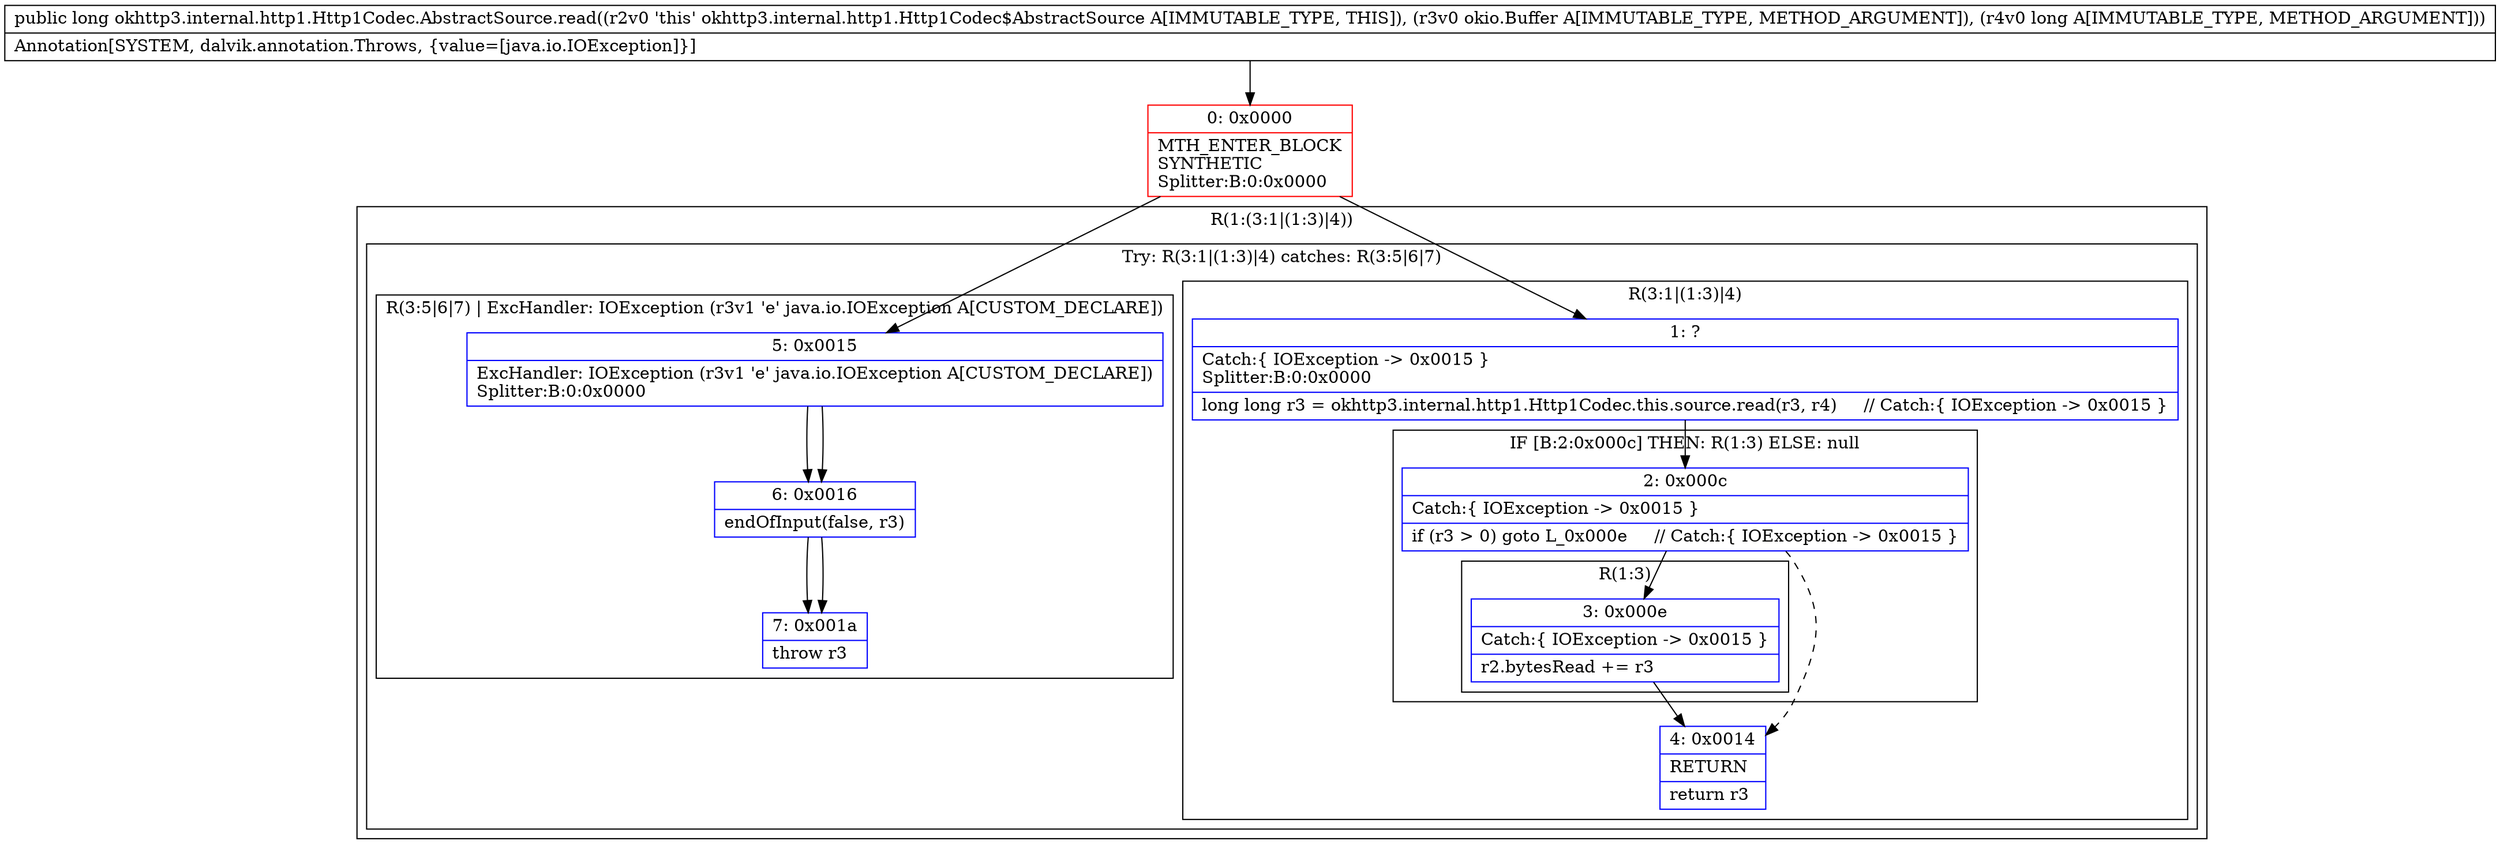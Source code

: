 digraph "CFG forokhttp3.internal.http1.Http1Codec.AbstractSource.read(Lokio\/Buffer;J)J" {
subgraph cluster_Region_68039940 {
label = "R(1:(3:1|(1:3)|4))";
node [shape=record,color=blue];
subgraph cluster_TryCatchRegion_1177301433 {
label = "Try: R(3:1|(1:3)|4) catches: R(3:5|6|7)";
node [shape=record,color=blue];
subgraph cluster_Region_529472765 {
label = "R(3:1|(1:3)|4)";
node [shape=record,color=blue];
Node_1 [shape=record,label="{1\:\ ?|Catch:\{ IOException \-\> 0x0015 \}\lSplitter:B:0:0x0000\l|long long r3 = okhttp3.internal.http1.Http1Codec.this.source.read(r3, r4)     \/\/ Catch:\{ IOException \-\> 0x0015 \}\l}"];
subgraph cluster_IfRegion_1245297285 {
label = "IF [B:2:0x000c] THEN: R(1:3) ELSE: null";
node [shape=record,color=blue];
Node_2 [shape=record,label="{2\:\ 0x000c|Catch:\{ IOException \-\> 0x0015 \}\l|if (r3 \> 0) goto L_0x000e     \/\/ Catch:\{ IOException \-\> 0x0015 \}\l}"];
subgraph cluster_Region_1616495804 {
label = "R(1:3)";
node [shape=record,color=blue];
Node_3 [shape=record,label="{3\:\ 0x000e|Catch:\{ IOException \-\> 0x0015 \}\l|r2.bytesRead += r3\l}"];
}
}
Node_4 [shape=record,label="{4\:\ 0x0014|RETURN\l|return r3\l}"];
}
subgraph cluster_Region_1781199931 {
label = "R(3:5|6|7) | ExcHandler: IOException (r3v1 'e' java.io.IOException A[CUSTOM_DECLARE])\l";
node [shape=record,color=blue];
Node_5 [shape=record,label="{5\:\ 0x0015|ExcHandler: IOException (r3v1 'e' java.io.IOException A[CUSTOM_DECLARE])\lSplitter:B:0:0x0000\l}"];
Node_6 [shape=record,label="{6\:\ 0x0016|endOfInput(false, r3)\l}"];
Node_7 [shape=record,label="{7\:\ 0x001a|throw r3\l}"];
}
}
}
subgraph cluster_Region_1781199931 {
label = "R(3:5|6|7) | ExcHandler: IOException (r3v1 'e' java.io.IOException A[CUSTOM_DECLARE])\l";
node [shape=record,color=blue];
Node_5 [shape=record,label="{5\:\ 0x0015|ExcHandler: IOException (r3v1 'e' java.io.IOException A[CUSTOM_DECLARE])\lSplitter:B:0:0x0000\l}"];
Node_6 [shape=record,label="{6\:\ 0x0016|endOfInput(false, r3)\l}"];
Node_7 [shape=record,label="{7\:\ 0x001a|throw r3\l}"];
}
Node_0 [shape=record,color=red,label="{0\:\ 0x0000|MTH_ENTER_BLOCK\lSYNTHETIC\lSplitter:B:0:0x0000\l}"];
MethodNode[shape=record,label="{public long okhttp3.internal.http1.Http1Codec.AbstractSource.read((r2v0 'this' okhttp3.internal.http1.Http1Codec$AbstractSource A[IMMUTABLE_TYPE, THIS]), (r3v0 okio.Buffer A[IMMUTABLE_TYPE, METHOD_ARGUMENT]), (r4v0 long A[IMMUTABLE_TYPE, METHOD_ARGUMENT]))  | Annotation[SYSTEM, dalvik.annotation.Throws, \{value=[java.io.IOException]\}]\l}"];
MethodNode -> Node_0;
Node_1 -> Node_2;
Node_2 -> Node_3;
Node_2 -> Node_4[style=dashed];
Node_3 -> Node_4;
Node_5 -> Node_6;
Node_6 -> Node_7;
Node_5 -> Node_6;
Node_6 -> Node_7;
Node_0 -> Node_1;
Node_0 -> Node_5;
}

